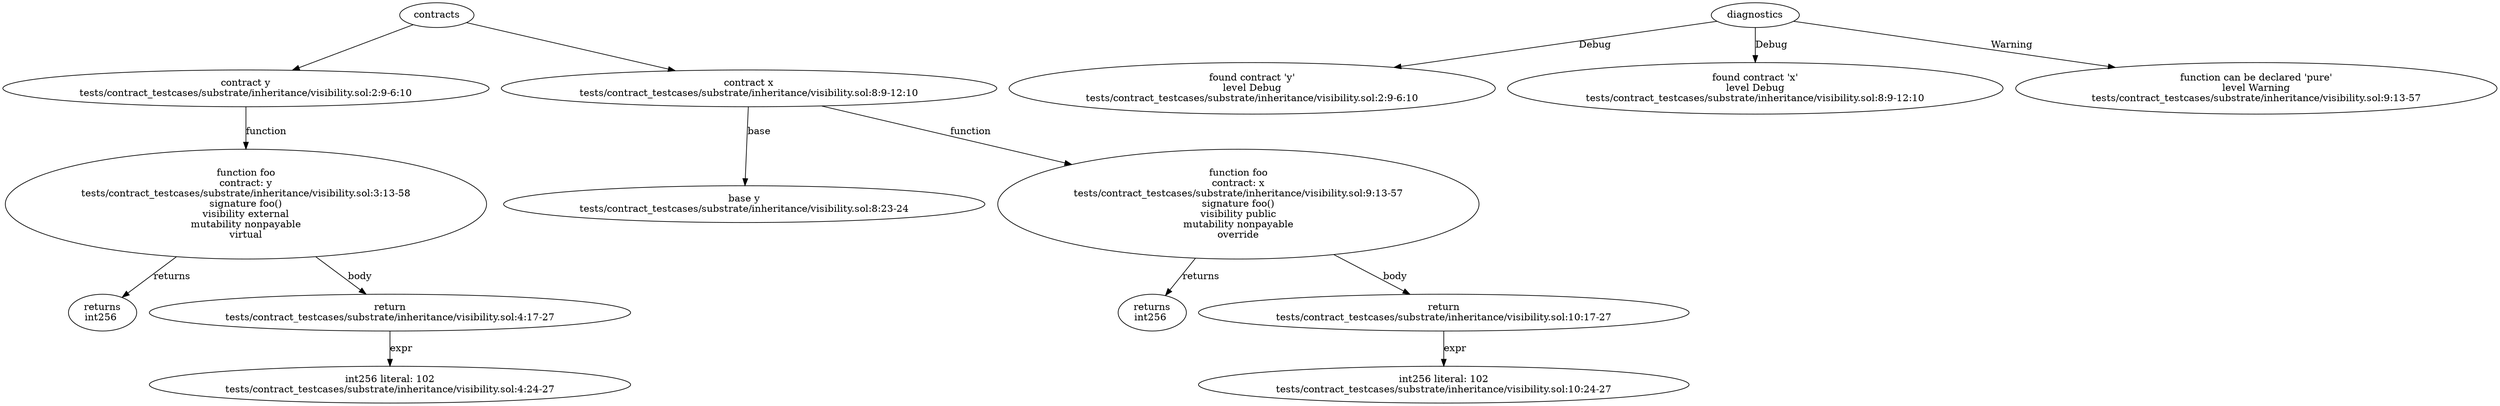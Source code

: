 strict digraph "tests/contract_testcases/substrate/inheritance/visibility.sol" {
	contract [label="contract y\ntests/contract_testcases/substrate/inheritance/visibility.sol:2:9-6:10"]
	foo [label="function foo\ncontract: y\ntests/contract_testcases/substrate/inheritance/visibility.sol:3:13-58\nsignature foo()\nvisibility external\nmutability nonpayable\nvirtual"]
	returns [label="returns\nint256 "]
	return [label="return\ntests/contract_testcases/substrate/inheritance/visibility.sol:4:17-27"]
	number_literal [label="int256 literal: 102\ntests/contract_testcases/substrate/inheritance/visibility.sol:4:24-27"]
	contract_6 [label="contract x\ntests/contract_testcases/substrate/inheritance/visibility.sol:8:9-12:10"]
	base [label="base y\ntests/contract_testcases/substrate/inheritance/visibility.sol:8:23-24"]
	foo_8 [label="function foo\ncontract: x\ntests/contract_testcases/substrate/inheritance/visibility.sol:9:13-57\nsignature foo()\nvisibility public\nmutability nonpayable\noverride"]
	returns_9 [label="returns\nint256 "]
	return_10 [label="return\ntests/contract_testcases/substrate/inheritance/visibility.sol:10:17-27"]
	number_literal_11 [label="int256 literal: 102\ntests/contract_testcases/substrate/inheritance/visibility.sol:10:24-27"]
	diagnostic [label="found contract 'y'\nlevel Debug\ntests/contract_testcases/substrate/inheritance/visibility.sol:2:9-6:10"]
	diagnostic_14 [label="found contract 'x'\nlevel Debug\ntests/contract_testcases/substrate/inheritance/visibility.sol:8:9-12:10"]
	diagnostic_15 [label="function can be declared 'pure'\nlevel Warning\ntests/contract_testcases/substrate/inheritance/visibility.sol:9:13-57"]
	contracts -> contract
	contract -> foo [label="function"]
	foo -> returns [label="returns"]
	foo -> return [label="body"]
	return -> number_literal [label="expr"]
	contracts -> contract_6
	contract_6 -> base [label="base"]
	contract_6 -> foo_8 [label="function"]
	foo_8 -> returns_9 [label="returns"]
	foo_8 -> return_10 [label="body"]
	return_10 -> number_literal_11 [label="expr"]
	diagnostics -> diagnostic [label="Debug"]
	diagnostics -> diagnostic_14 [label="Debug"]
	diagnostics -> diagnostic_15 [label="Warning"]
}
